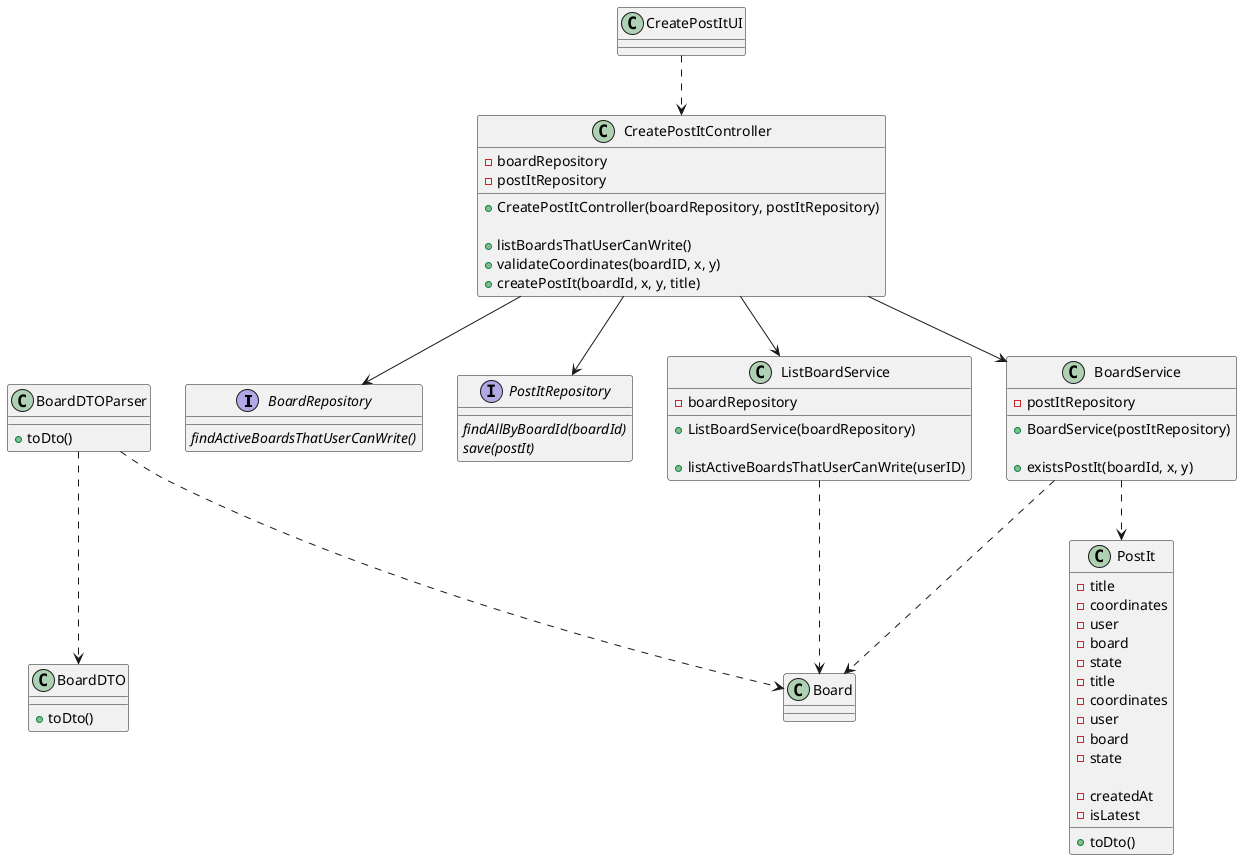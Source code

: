 @startuml US3006_CD

interface BoardRepository {
  {abstract} findActiveBoardsThatUserCanWrite()
}

interface PostItRepository {
  {abstract} findAllByBoardId(boardId)
  {abstract} save(postIt)
}

class ListBoardService {
  - boardRepository

  + ListBoardService(boardRepository)

  + listActiveBoardsThatUserCanWrite(userID)
}

class BoardService {
  - postItRepository

  + BoardService(postItRepository)

  + existsPostIt(boardId, x, y)
}

class CreatePostItUI {}

class CreatePostItController {
  - boardRepository
  - postItRepository

  + CreatePostItController(boardRepository, postItRepository)

  + listBoardsThatUserCanWrite()
  + validateCoordinates(boardID, x, y)
  + createPostIt(boardId, x, y, title)
}

class PostIt {
  - title
  - coordinates
  - user
  - board
  - state
}

class PostIt {
  - title
  - coordinates
  - user
  - board
  - state

  - createdAt
  - isLatest

  + toDto()
}

class Board {
}


class BoardDTO {
  + toDto()
}

class BoardDTOParser {
  + toDto()
}


CreatePostItUI ..> CreatePostItController
CreatePostItController --> ListBoardService
CreatePostItController --> BoardService

ListBoardService ..> Board
CreatePostItController --> PostItRepository
CreatePostItController --> BoardRepository

BoardService ..> PostIt
BoardService ..> Board
BoardDTOParser ..> BoardDTO
BoardDTOParser ..> Board

@enduml
